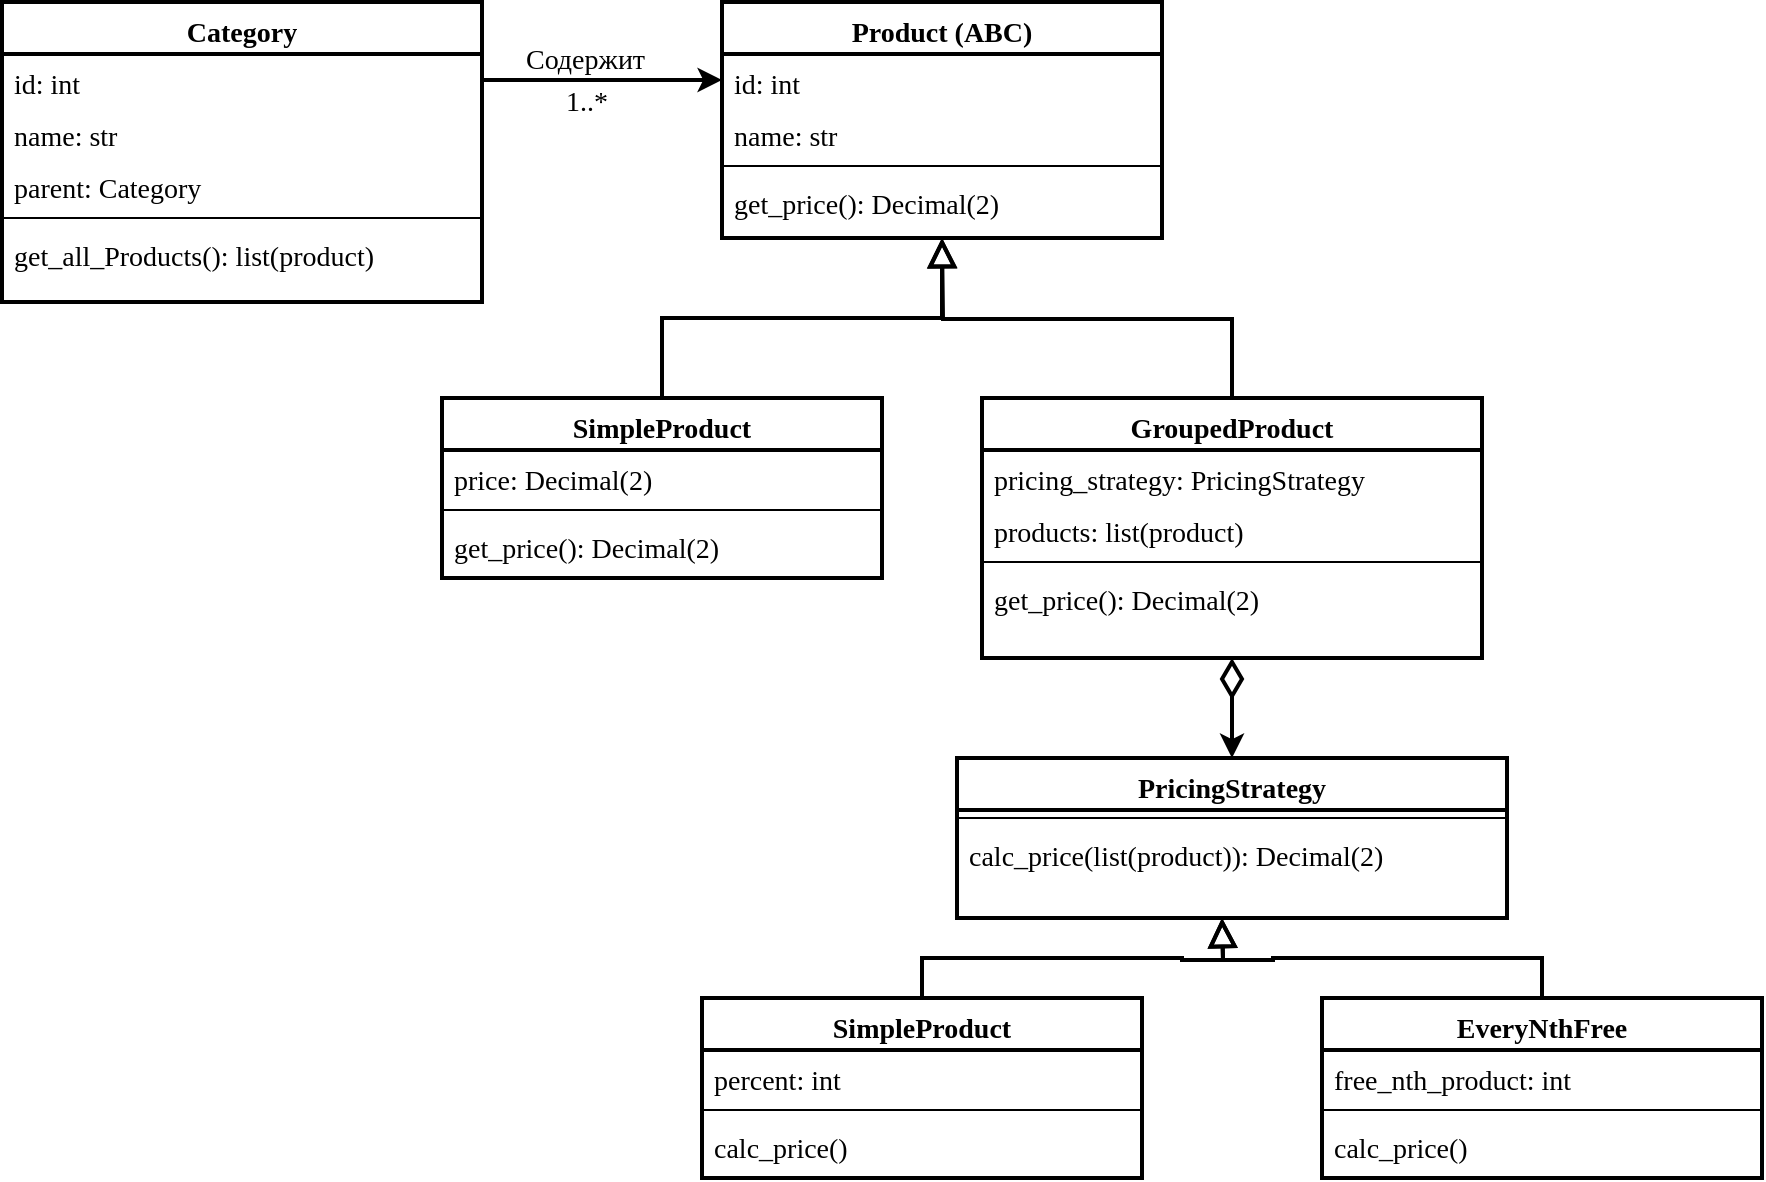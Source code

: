 <mxfile version="13.9.9" type="device" pages="2"><diagram id="C5RBs43oDa-KdzZeNtuy" name="Light"><mxGraphModel dx="2048" dy="1883" grid="1" gridSize="10" guides="1" tooltips="1" connect="1" arrows="1" fold="1" page="1" pageScale="1" pageWidth="827" pageHeight="1169" math="0" shadow="0"><root><mxCell id="WIyWlLk6GJQsqaUBKTNV-0"/><mxCell id="WIyWlLk6GJQsqaUBKTNV-1" parent="WIyWlLk6GJQsqaUBKTNV-0"/><mxCell id="da2zNlEu2mMU9lR0DcJQ-0" value="Product (ABC)" style="swimlane;fontStyle=1;align=center;verticalAlign=top;childLayout=stackLayout;horizontal=1;startSize=26;horizontalStack=0;resizeParent=1;resizeLast=0;collapsible=1;marginBottom=0;rounded=0;shadow=0;strokeWidth=2;fontFamily=Verdana;fontSize=14;" vertex="1" parent="WIyWlLk6GJQsqaUBKTNV-1"><mxGeometry x="-180" y="-298" width="220" height="118" as="geometry"><mxRectangle x="220" y="120" width="160" height="26" as="alternateBounds"/></mxGeometry></mxCell><mxCell id="da2zNlEu2mMU9lR0DcJQ-1" value="id: int" style="text;align=left;verticalAlign=top;spacingLeft=4;spacingRight=4;overflow=hidden;rotatable=0;points=[[0,0.5],[1,0.5]];portConstraint=eastwest;fontFamily=Verdana;fontSize=14;" vertex="1" parent="da2zNlEu2mMU9lR0DcJQ-0"><mxGeometry y="26" width="220" height="26" as="geometry"/></mxCell><mxCell id="da2zNlEu2mMU9lR0DcJQ-2" value="name: str" style="text;align=left;verticalAlign=top;spacingLeft=4;spacingRight=4;overflow=hidden;rotatable=0;points=[[0,0.5],[1,0.5]];portConstraint=eastwest;rounded=0;shadow=0;html=0;fontFamily=Verdana;fontSize=14;" vertex="1" parent="da2zNlEu2mMU9lR0DcJQ-0"><mxGeometry y="52" width="220" height="26" as="geometry"/></mxCell><mxCell id="da2zNlEu2mMU9lR0DcJQ-4" value="" style="line;html=1;strokeWidth=1;align=left;verticalAlign=middle;spacingTop=-1;spacingLeft=3;spacingRight=3;rotatable=0;labelPosition=right;points=[];portConstraint=eastwest;fontFamily=Verdana;fontSize=14;" vertex="1" parent="da2zNlEu2mMU9lR0DcJQ-0"><mxGeometry y="78" width="220" height="8" as="geometry"/></mxCell><mxCell id="da2zNlEu2mMU9lR0DcJQ-5" value="get_price(): Decimal(2)" style="text;align=left;verticalAlign=top;spacingLeft=4;spacingRight=4;overflow=hidden;rotatable=0;points=[[0,0.5],[1,0.5]];portConstraint=eastwest;fontFamily=Verdana;fontSize=14;" vertex="1" parent="da2zNlEu2mMU9lR0DcJQ-0"><mxGeometry y="86" width="220" height="26" as="geometry"/></mxCell><mxCell id="da2zNlEu2mMU9lR0DcJQ-6" value="1..*" style="resizable=0;align=left;verticalAlign=bottom;labelBackgroundColor=none;fontSize=14;fontFamily=Verdana;" connectable="0" vertex="1" parent="WIyWlLk6GJQsqaUBKTNV-1"><mxGeometry x="-260" y="-239" as="geometry"/></mxCell><mxCell id="da2zNlEu2mMU9lR0DcJQ-53" style="edgeStyle=orthogonalEdgeStyle;rounded=0;orthogonalLoop=1;jettySize=auto;html=1;exitX=1;exitY=0.5;exitDx=0;exitDy=0;entryX=0;entryY=0.5;entryDx=0;entryDy=0;endArrow=classic;endFill=1;endSize=6;strokeWidth=2;" edge="1" parent="WIyWlLk6GJQsqaUBKTNV-1" source="da2zNlEu2mMU9lR0DcJQ-8" target="da2zNlEu2mMU9lR0DcJQ-1"><mxGeometry relative="1" as="geometry"/></mxCell><mxCell id="da2zNlEu2mMU9lR0DcJQ-7" value="Category" style="swimlane;fontStyle=1;align=center;verticalAlign=top;childLayout=stackLayout;horizontal=1;startSize=26;horizontalStack=0;resizeParent=1;resizeLast=0;collapsible=1;marginBottom=0;rounded=0;shadow=0;strokeWidth=2;fontFamily=Verdana;fontSize=14;" vertex="1" parent="WIyWlLk6GJQsqaUBKTNV-1"><mxGeometry x="-540" y="-298" width="240" height="150" as="geometry"><mxRectangle x="220" y="120" width="160" height="26" as="alternateBounds"/></mxGeometry></mxCell><mxCell id="da2zNlEu2mMU9lR0DcJQ-8" value="id: int" style="text;align=left;verticalAlign=top;spacingLeft=4;spacingRight=4;overflow=hidden;rotatable=0;points=[[0,0.5],[1,0.5]];portConstraint=eastwest;fontFamily=Verdana;fontSize=14;" vertex="1" parent="da2zNlEu2mMU9lR0DcJQ-7"><mxGeometry y="26" width="240" height="26" as="geometry"/></mxCell><mxCell id="da2zNlEu2mMU9lR0DcJQ-9" value="name: str" style="text;align=left;verticalAlign=top;spacingLeft=4;spacingRight=4;overflow=hidden;rotatable=0;points=[[0,0.5],[1,0.5]];portConstraint=eastwest;rounded=0;shadow=0;html=0;fontFamily=Verdana;fontSize=14;" vertex="1" parent="da2zNlEu2mMU9lR0DcJQ-7"><mxGeometry y="52" width="240" height="26" as="geometry"/></mxCell><mxCell id="da2zNlEu2mMU9lR0DcJQ-10" value="parent: Category" style="text;align=left;verticalAlign=top;spacingLeft=4;spacingRight=4;overflow=hidden;rotatable=0;points=[[0,0.5],[1,0.5]];portConstraint=eastwest;rounded=0;shadow=0;html=0;fontFamily=Verdana;fontSize=14;" vertex="1" parent="da2zNlEu2mMU9lR0DcJQ-7"><mxGeometry y="78" width="240" height="26" as="geometry"/></mxCell><mxCell id="da2zNlEu2mMU9lR0DcJQ-11" value="" style="line;html=1;strokeWidth=1;align=left;verticalAlign=middle;spacingTop=-1;spacingLeft=3;spacingRight=3;rotatable=0;labelPosition=right;points=[];portConstraint=eastwest;fontFamily=Verdana;fontSize=14;" vertex="1" parent="da2zNlEu2mMU9lR0DcJQ-7"><mxGeometry y="104" width="240" height="8" as="geometry"/></mxCell><mxCell id="da2zNlEu2mMU9lR0DcJQ-12" value="get_all_Products(): list(product)" style="text;align=left;verticalAlign=top;spacingLeft=4;spacingRight=4;overflow=hidden;rotatable=0;points=[[0,0.5],[1,0.5]];portConstraint=eastwest;fontFamily=Verdana;fontSize=14;" vertex="1" parent="da2zNlEu2mMU9lR0DcJQ-7"><mxGeometry y="112" width="240" height="28" as="geometry"/></mxCell><mxCell id="da2zNlEu2mMU9lR0DcJQ-18" style="edgeStyle=orthogonalEdgeStyle;rounded=0;orthogonalLoop=1;jettySize=auto;html=1;exitX=0.5;exitY=0;exitDx=0;exitDy=0;entryX=0.5;entryY=1;entryDx=0;entryDy=0;endArrow=block;endFill=0;strokeWidth=2;endSize=10;" edge="1" parent="WIyWlLk6GJQsqaUBKTNV-1" source="da2zNlEu2mMU9lR0DcJQ-13" target="da2zNlEu2mMU9lR0DcJQ-0"><mxGeometry relative="1" as="geometry"/></mxCell><mxCell id="da2zNlEu2mMU9lR0DcJQ-13" value="SimpleProduct" style="swimlane;fontStyle=1;align=center;verticalAlign=top;childLayout=stackLayout;horizontal=1;startSize=26;horizontalStack=0;resizeParent=1;resizeLast=0;collapsible=1;marginBottom=0;rounded=0;shadow=0;strokeWidth=2;fontFamily=Verdana;fontSize=14;" vertex="1" parent="WIyWlLk6GJQsqaUBKTNV-1"><mxGeometry x="-320" y="-100" width="220" height="90" as="geometry"><mxRectangle x="220" y="120" width="160" height="26" as="alternateBounds"/></mxGeometry></mxCell><mxCell id="da2zNlEu2mMU9lR0DcJQ-14" value="price: Decimal(2)" style="text;align=left;verticalAlign=top;spacingLeft=4;spacingRight=4;overflow=hidden;rotatable=0;points=[[0,0.5],[1,0.5]];portConstraint=eastwest;fontFamily=Verdana;fontSize=14;" vertex="1" parent="da2zNlEu2mMU9lR0DcJQ-13"><mxGeometry y="26" width="220" height="26" as="geometry"/></mxCell><mxCell id="da2zNlEu2mMU9lR0DcJQ-16" value="" style="line;html=1;strokeWidth=1;align=left;verticalAlign=middle;spacingTop=-1;spacingLeft=3;spacingRight=3;rotatable=0;labelPosition=right;points=[];portConstraint=eastwest;fontFamily=Verdana;fontSize=14;" vertex="1" parent="da2zNlEu2mMU9lR0DcJQ-13"><mxGeometry y="52" width="220" height="8" as="geometry"/></mxCell><mxCell id="da2zNlEu2mMU9lR0DcJQ-17" value="get_price(): Decimal(2)" style="text;align=left;verticalAlign=top;spacingLeft=4;spacingRight=4;overflow=hidden;rotatable=0;points=[[0,0.5],[1,0.5]];portConstraint=eastwest;fontFamily=Verdana;fontSize=14;" vertex="1" parent="da2zNlEu2mMU9lR0DcJQ-13"><mxGeometry y="60" width="220" height="26" as="geometry"/></mxCell><mxCell id="da2zNlEu2mMU9lR0DcJQ-24" style="edgeStyle=orthogonalEdgeStyle;rounded=0;orthogonalLoop=1;jettySize=auto;html=1;exitX=0.5;exitY=0;exitDx=0;exitDy=0;endArrow=block;endFill=0;endSize=10;strokeWidth=2;" edge="1" parent="WIyWlLk6GJQsqaUBKTNV-1" source="da2zNlEu2mMU9lR0DcJQ-19"><mxGeometry relative="1" as="geometry"><mxPoint x="-70" y="-180" as="targetPoint"/></mxGeometry></mxCell><mxCell id="da2zNlEu2mMU9lR0DcJQ-49" style="edgeStyle=orthogonalEdgeStyle;rounded=0;orthogonalLoop=1;jettySize=auto;html=1;entryX=0.5;entryY=0;entryDx=0;entryDy=0;endArrow=classic;endFill=1;endSize=6;strokeWidth=2;startArrow=diamondThin;startFill=0;startSize=15;exitX=0.5;exitY=1;exitDx=0;exitDy=0;" edge="1" parent="WIyWlLk6GJQsqaUBKTNV-1" source="da2zNlEu2mMU9lR0DcJQ-19" target="da2zNlEu2mMU9lR0DcJQ-25"><mxGeometry relative="1" as="geometry"><mxPoint x="60" y="30" as="sourcePoint"/></mxGeometry></mxCell><mxCell id="da2zNlEu2mMU9lR0DcJQ-19" value="GroupedProduct" style="swimlane;fontStyle=1;align=center;verticalAlign=top;childLayout=stackLayout;horizontal=1;startSize=26;horizontalStack=0;resizeParent=1;resizeLast=0;collapsible=1;marginBottom=0;rounded=0;shadow=0;strokeWidth=2;fontFamily=Verdana;fontSize=14;" vertex="1" parent="WIyWlLk6GJQsqaUBKTNV-1"><mxGeometry x="-50" y="-100" width="250" height="130" as="geometry"><mxRectangle x="220" y="120" width="160" height="26" as="alternateBounds"/></mxGeometry></mxCell><mxCell id="da2zNlEu2mMU9lR0DcJQ-20" value="pricing_strategy: PricingStrategy" style="text;align=left;verticalAlign=top;spacingLeft=4;spacingRight=4;overflow=hidden;rotatable=0;points=[[0,0.5],[1,0.5]];portConstraint=eastwest;fontFamily=Verdana;fontSize=14;" vertex="1" parent="da2zNlEu2mMU9lR0DcJQ-19"><mxGeometry y="26" width="250" height="26" as="geometry"/></mxCell><mxCell id="da2zNlEu2mMU9lR0DcJQ-23" value="products: list(product)" style="text;align=left;verticalAlign=top;spacingLeft=4;spacingRight=4;overflow=hidden;rotatable=0;points=[[0,0.5],[1,0.5]];portConstraint=eastwest;fontFamily=Verdana;fontSize=14;" vertex="1" parent="da2zNlEu2mMU9lR0DcJQ-19"><mxGeometry y="52" width="250" height="26" as="geometry"/></mxCell><mxCell id="da2zNlEu2mMU9lR0DcJQ-21" value="" style="line;html=1;strokeWidth=1;align=left;verticalAlign=middle;spacingTop=-1;spacingLeft=3;spacingRight=3;rotatable=0;labelPosition=right;points=[];portConstraint=eastwest;fontFamily=Verdana;fontSize=14;" vertex="1" parent="da2zNlEu2mMU9lR0DcJQ-19"><mxGeometry y="78" width="250" height="8" as="geometry"/></mxCell><mxCell id="da2zNlEu2mMU9lR0DcJQ-22" value="get_price(): Decimal(2)" style="text;align=left;verticalAlign=top;spacingLeft=4;spacingRight=4;overflow=hidden;rotatable=0;points=[[0,0.5],[1,0.5]];portConstraint=eastwest;fontFamily=Verdana;fontSize=14;" vertex="1" parent="da2zNlEu2mMU9lR0DcJQ-19"><mxGeometry y="86" width="250" height="34" as="geometry"/></mxCell><mxCell id="da2zNlEu2mMU9lR0DcJQ-25" value="PricingStrategy" style="swimlane;fontStyle=1;align=center;verticalAlign=top;childLayout=stackLayout;horizontal=1;startSize=26;horizontalStack=0;resizeParent=1;resizeLast=0;collapsible=1;marginBottom=0;rounded=0;shadow=0;strokeWidth=2;fontFamily=Verdana;fontSize=14;" vertex="1" parent="WIyWlLk6GJQsqaUBKTNV-1"><mxGeometry x="-62.5" y="80" width="275" height="80" as="geometry"><mxRectangle x="220" y="120" width="160" height="26" as="alternateBounds"/></mxGeometry></mxCell><mxCell id="da2zNlEu2mMU9lR0DcJQ-28" value="" style="line;html=1;strokeWidth=1;align=left;verticalAlign=middle;spacingTop=-1;spacingLeft=3;spacingRight=3;rotatable=0;labelPosition=right;points=[];portConstraint=eastwest;fontFamily=Verdana;fontSize=14;" vertex="1" parent="da2zNlEu2mMU9lR0DcJQ-25"><mxGeometry y="26" width="275" height="8" as="geometry"/></mxCell><mxCell id="da2zNlEu2mMU9lR0DcJQ-29" value="calc_price(list(product)): Decimal(2)" style="text;align=left;verticalAlign=top;spacingLeft=4;spacingRight=4;overflow=hidden;rotatable=0;points=[[0,0.5],[1,0.5]];portConstraint=eastwest;fontFamily=Verdana;fontSize=14;" vertex="1" parent="da2zNlEu2mMU9lR0DcJQ-25"><mxGeometry y="34" width="275" height="34" as="geometry"/></mxCell><mxCell id="da2zNlEu2mMU9lR0DcJQ-57" style="edgeStyle=orthogonalEdgeStyle;rounded=0;orthogonalLoop=1;jettySize=auto;html=1;exitX=0.5;exitY=0;exitDx=0;exitDy=0;startArrow=none;startFill=0;startSize=6;endArrow=block;endFill=0;endSize=10;strokeWidth=2;" edge="1" parent="WIyWlLk6GJQsqaUBKTNV-1" source="da2zNlEu2mMU9lR0DcJQ-34"><mxGeometry relative="1" as="geometry"><mxPoint x="70" y="160" as="targetPoint"/></mxGeometry></mxCell><mxCell id="da2zNlEu2mMU9lR0DcJQ-34" value="SimpleProduct" style="swimlane;fontStyle=1;align=center;verticalAlign=top;childLayout=stackLayout;horizontal=1;startSize=26;horizontalStack=0;resizeParent=1;resizeLast=0;collapsible=1;marginBottom=0;rounded=0;shadow=0;strokeWidth=2;fontFamily=Verdana;fontSize=14;" vertex="1" parent="WIyWlLk6GJQsqaUBKTNV-1"><mxGeometry x="-190" y="200" width="220" height="90" as="geometry"><mxRectangle x="220" y="120" width="160" height="26" as="alternateBounds"/></mxGeometry></mxCell><mxCell id="da2zNlEu2mMU9lR0DcJQ-35" value="percent: int" style="text;align=left;verticalAlign=top;spacingLeft=4;spacingRight=4;overflow=hidden;rotatable=0;points=[[0,0.5],[1,0.5]];portConstraint=eastwest;fontFamily=Verdana;fontSize=14;" vertex="1" parent="da2zNlEu2mMU9lR0DcJQ-34"><mxGeometry y="26" width="220" height="26" as="geometry"/></mxCell><mxCell id="da2zNlEu2mMU9lR0DcJQ-36" value="" style="line;html=1;strokeWidth=1;align=left;verticalAlign=middle;spacingTop=-1;spacingLeft=3;spacingRight=3;rotatable=0;labelPosition=right;points=[];portConstraint=eastwest;fontFamily=Verdana;fontSize=14;" vertex="1" parent="da2zNlEu2mMU9lR0DcJQ-34"><mxGeometry y="52" width="220" height="8" as="geometry"/></mxCell><mxCell id="da2zNlEu2mMU9lR0DcJQ-37" value="calc_price()" style="text;align=left;verticalAlign=top;spacingLeft=4;spacingRight=4;overflow=hidden;rotatable=0;points=[[0,0.5],[1,0.5]];portConstraint=eastwest;fontFamily=Verdana;fontSize=14;" vertex="1" parent="da2zNlEu2mMU9lR0DcJQ-34"><mxGeometry y="60" width="220" height="26" as="geometry"/></mxCell><mxCell id="da2zNlEu2mMU9lR0DcJQ-56" style="edgeStyle=orthogonalEdgeStyle;rounded=0;orthogonalLoop=1;jettySize=auto;html=1;exitX=0.5;exitY=0;exitDx=0;exitDy=0;startArrow=none;startFill=0;startSize=6;endArrow=block;endFill=0;endSize=10;strokeWidth=2;" edge="1" parent="WIyWlLk6GJQsqaUBKTNV-1" source="da2zNlEu2mMU9lR0DcJQ-38"><mxGeometry relative="1" as="geometry"><mxPoint x="70" y="160" as="targetPoint"/></mxGeometry></mxCell><mxCell id="da2zNlEu2mMU9lR0DcJQ-38" value="EveryNthFree" style="swimlane;fontStyle=1;align=center;verticalAlign=top;childLayout=stackLayout;horizontal=1;startSize=26;horizontalStack=0;resizeParent=1;resizeLast=0;collapsible=1;marginBottom=0;rounded=0;shadow=0;strokeWidth=2;fontFamily=Verdana;fontSize=14;" vertex="1" parent="WIyWlLk6GJQsqaUBKTNV-1"><mxGeometry x="120" y="200" width="220" height="90" as="geometry"><mxRectangle x="220" y="120" width="160" height="26" as="alternateBounds"/></mxGeometry></mxCell><mxCell id="da2zNlEu2mMU9lR0DcJQ-39" value="free_nth_product: int" style="text;align=left;verticalAlign=top;spacingLeft=4;spacingRight=4;overflow=hidden;rotatable=0;points=[[0,0.5],[1,0.5]];portConstraint=eastwest;fontFamily=Verdana;fontSize=14;" vertex="1" parent="da2zNlEu2mMU9lR0DcJQ-38"><mxGeometry y="26" width="220" height="26" as="geometry"/></mxCell><mxCell id="da2zNlEu2mMU9lR0DcJQ-40" value="" style="line;html=1;strokeWidth=1;align=left;verticalAlign=middle;spacingTop=-1;spacingLeft=3;spacingRight=3;rotatable=0;labelPosition=right;points=[];portConstraint=eastwest;fontFamily=Verdana;fontSize=14;" vertex="1" parent="da2zNlEu2mMU9lR0DcJQ-38"><mxGeometry y="52" width="220" height="8" as="geometry"/></mxCell><mxCell id="da2zNlEu2mMU9lR0DcJQ-41" value="calc_price()" style="text;align=left;verticalAlign=top;spacingLeft=4;spacingRight=4;overflow=hidden;rotatable=0;points=[[0,0.5],[1,0.5]];portConstraint=eastwest;fontFamily=Verdana;fontSize=14;" vertex="1" parent="da2zNlEu2mMU9lR0DcJQ-38"><mxGeometry y="60" width="220" height="26" as="geometry"/></mxCell><mxCell id="da2zNlEu2mMU9lR0DcJQ-54" value="Содержит" style="resizable=0;align=left;verticalAlign=bottom;labelBackgroundColor=none;fontSize=14;fontFamily=Verdana;" connectable="0" vertex="1" parent="WIyWlLk6GJQsqaUBKTNV-1"><mxGeometry x="-280" y="-260" as="geometry"/></mxCell></root></mxGraphModel></diagram><diagram id="CN68bFakWkgEI1OmyVY4" name="Dark"><mxGraphModel dx="2310" dy="2036" grid="1" gridSize="10" guides="1" tooltips="1" connect="1" arrows="1" fold="1" page="1" pageScale="1" pageWidth="827" pageHeight="1169" math="0" shadow="0"><root><mxCell id="PP5FS4Ml8mINpIkvJ47D-0"/><mxCell id="PP5FS4Ml8mINpIkvJ47D-1" parent="PP5FS4Ml8mINpIkvJ47D-0"/><mxCell id="2VlHG6BJj4nLY_0VQ395-0" value="Product (ABC)" style="swimlane;fontStyle=1;align=center;verticalAlign=top;childLayout=stackLayout;horizontal=1;startSize=26;horizontalStack=0;resizeParent=1;resizeLast=0;collapsible=1;marginBottom=0;rounded=0;shadow=0;strokeWidth=2;fontFamily=Verdana;fontSize=14;fontColor=#FFFFFF;strokeColor=#FFFFFF;" vertex="1" parent="PP5FS4Ml8mINpIkvJ47D-1"><mxGeometry x="-180" y="-298" width="220" height="118" as="geometry"><mxRectangle x="220" y="120" width="160" height="26" as="alternateBounds"/></mxGeometry></mxCell><mxCell id="2VlHG6BJj4nLY_0VQ395-1" value="id: int" style="text;align=left;verticalAlign=top;spacingLeft=4;spacingRight=4;overflow=hidden;rotatable=0;points=[[0,0.5],[1,0.5]];portConstraint=eastwest;fontFamily=Verdana;fontSize=14;fontColor=#FFFFFF;" vertex="1" parent="2VlHG6BJj4nLY_0VQ395-0"><mxGeometry y="26" width="220" height="26" as="geometry"/></mxCell><mxCell id="2VlHG6BJj4nLY_0VQ395-2" value="name: str" style="text;align=left;verticalAlign=top;spacingLeft=4;spacingRight=4;overflow=hidden;rotatable=0;points=[[0,0.5],[1,0.5]];portConstraint=eastwest;rounded=0;shadow=0;html=0;fontFamily=Verdana;fontSize=14;fontColor=#FFFFFF;" vertex="1" parent="2VlHG6BJj4nLY_0VQ395-0"><mxGeometry y="52" width="220" height="26" as="geometry"/></mxCell><mxCell id="2VlHG6BJj4nLY_0VQ395-3" value="" style="line;html=1;strokeWidth=1;align=left;verticalAlign=middle;spacingTop=-1;spacingLeft=3;spacingRight=3;rotatable=0;labelPosition=right;points=[];portConstraint=eastwest;fontFamily=Verdana;fontSize=14;fontColor=#FFFFFF;" vertex="1" parent="2VlHG6BJj4nLY_0VQ395-0"><mxGeometry y="78" width="220" height="8" as="geometry"/></mxCell><mxCell id="2VlHG6BJj4nLY_0VQ395-4" value="get_price(): Decimal(2)" style="text;align=left;verticalAlign=top;spacingLeft=4;spacingRight=4;overflow=hidden;rotatable=0;points=[[0,0.5],[1,0.5]];portConstraint=eastwest;fontFamily=Verdana;fontSize=14;fontColor=#FFFFFF;" vertex="1" parent="2VlHG6BJj4nLY_0VQ395-0"><mxGeometry y="86" width="220" height="26" as="geometry"/></mxCell><mxCell id="2VlHG6BJj4nLY_0VQ395-5" value="1..*" style="resizable=0;align=left;verticalAlign=bottom;labelBackgroundColor=none;fontSize=14;fontFamily=Verdana;fontColor=#FFFFFF;" connectable="0" vertex="1" parent="PP5FS4Ml8mINpIkvJ47D-1"><mxGeometry x="-260" y="-239" as="geometry"/></mxCell><mxCell id="2VlHG6BJj4nLY_0VQ395-6" style="edgeStyle=orthogonalEdgeStyle;rounded=0;orthogonalLoop=1;jettySize=auto;html=1;exitX=1;exitY=0.5;exitDx=0;exitDy=0;entryX=0;entryY=0.5;entryDx=0;entryDy=0;endArrow=classic;endFill=1;endSize=6;strokeWidth=2;fontColor=#FFFFFF;strokeColor=#FFFFFF;" edge="1" parent="PP5FS4Ml8mINpIkvJ47D-1" source="2VlHG6BJj4nLY_0VQ395-8" target="2VlHG6BJj4nLY_0VQ395-1"><mxGeometry relative="1" as="geometry"/></mxCell><mxCell id="2VlHG6BJj4nLY_0VQ395-7" value="Category" style="swimlane;fontStyle=1;align=center;verticalAlign=top;childLayout=stackLayout;horizontal=1;startSize=26;horizontalStack=0;resizeParent=1;resizeLast=0;collapsible=1;marginBottom=0;rounded=0;shadow=0;strokeWidth=2;fontFamily=Verdana;fontSize=14;fontColor=#FFFFFF;strokeColor=#FFFFFF;" vertex="1" parent="PP5FS4Ml8mINpIkvJ47D-1"><mxGeometry x="-540" y="-298" width="240" height="150" as="geometry"><mxRectangle x="220" y="120" width="160" height="26" as="alternateBounds"/></mxGeometry></mxCell><mxCell id="2VlHG6BJj4nLY_0VQ395-8" value="id: int" style="text;align=left;verticalAlign=top;spacingLeft=4;spacingRight=4;overflow=hidden;rotatable=0;points=[[0,0.5],[1,0.5]];portConstraint=eastwest;fontFamily=Verdana;fontSize=14;fontColor=#FFFFFF;" vertex="1" parent="2VlHG6BJj4nLY_0VQ395-7"><mxGeometry y="26" width="240" height="26" as="geometry"/></mxCell><mxCell id="2VlHG6BJj4nLY_0VQ395-9" value="name: str" style="text;align=left;verticalAlign=top;spacingLeft=4;spacingRight=4;overflow=hidden;rotatable=0;points=[[0,0.5],[1,0.5]];portConstraint=eastwest;rounded=0;shadow=0;html=0;fontFamily=Verdana;fontSize=14;fontColor=#FFFFFF;" vertex="1" parent="2VlHG6BJj4nLY_0VQ395-7"><mxGeometry y="52" width="240" height="26" as="geometry"/></mxCell><mxCell id="2VlHG6BJj4nLY_0VQ395-10" value="parent: Category" style="text;align=left;verticalAlign=top;spacingLeft=4;spacingRight=4;overflow=hidden;rotatable=0;points=[[0,0.5],[1,0.5]];portConstraint=eastwest;rounded=0;shadow=0;html=0;fontFamily=Verdana;fontSize=14;fontColor=#FFFFFF;" vertex="1" parent="2VlHG6BJj4nLY_0VQ395-7"><mxGeometry y="78" width="240" height="26" as="geometry"/></mxCell><mxCell id="2VlHG6BJj4nLY_0VQ395-11" value="" style="line;html=1;strokeWidth=1;align=left;verticalAlign=middle;spacingTop=-1;spacingLeft=3;spacingRight=3;rotatable=0;labelPosition=right;points=[];portConstraint=eastwest;fontFamily=Verdana;fontSize=14;fontColor=#FFFFFF;" vertex="1" parent="2VlHG6BJj4nLY_0VQ395-7"><mxGeometry y="104" width="240" height="8" as="geometry"/></mxCell><mxCell id="2VlHG6BJj4nLY_0VQ395-12" value="get_all_Products(): list(product)" style="text;align=left;verticalAlign=top;spacingLeft=4;spacingRight=4;overflow=hidden;rotatable=0;points=[[0,0.5],[1,0.5]];portConstraint=eastwest;fontFamily=Verdana;fontSize=14;fontColor=#FFFFFF;" vertex="1" parent="2VlHG6BJj4nLY_0VQ395-7"><mxGeometry y="112" width="240" height="28" as="geometry"/></mxCell><mxCell id="2VlHG6BJj4nLY_0VQ395-13" style="edgeStyle=orthogonalEdgeStyle;rounded=0;orthogonalLoop=1;jettySize=auto;html=1;exitX=0.5;exitY=0;exitDx=0;exitDy=0;entryX=0.5;entryY=1;entryDx=0;entryDy=0;endArrow=block;endFill=0;strokeWidth=2;endSize=10;fontColor=#FFFFFF;strokeColor=#FFFFFF;" edge="1" parent="PP5FS4Ml8mINpIkvJ47D-1" source="2VlHG6BJj4nLY_0VQ395-14" target="2VlHG6BJj4nLY_0VQ395-0"><mxGeometry relative="1" as="geometry"/></mxCell><mxCell id="2VlHG6BJj4nLY_0VQ395-14" value="SimpleProduct" style="swimlane;fontStyle=1;align=center;verticalAlign=top;childLayout=stackLayout;horizontal=1;startSize=26;horizontalStack=0;resizeParent=1;resizeLast=0;collapsible=1;marginBottom=0;rounded=0;shadow=0;strokeWidth=2;fontFamily=Verdana;fontSize=14;fontColor=#FFFFFF;strokeColor=#FFFFFF;" vertex="1" parent="PP5FS4Ml8mINpIkvJ47D-1"><mxGeometry x="-320" y="-100" width="220" height="90" as="geometry"><mxRectangle x="220" y="120" width="160" height="26" as="alternateBounds"/></mxGeometry></mxCell><mxCell id="2VlHG6BJj4nLY_0VQ395-15" value="price: Decimal(2)" style="text;align=left;verticalAlign=top;spacingLeft=4;spacingRight=4;overflow=hidden;rotatable=0;points=[[0,0.5],[1,0.5]];portConstraint=eastwest;fontFamily=Verdana;fontSize=14;fontColor=#FFFFFF;" vertex="1" parent="2VlHG6BJj4nLY_0VQ395-14"><mxGeometry y="26" width="220" height="26" as="geometry"/></mxCell><mxCell id="2VlHG6BJj4nLY_0VQ395-16" value="" style="line;html=1;strokeWidth=1;align=left;verticalAlign=middle;spacingTop=-1;spacingLeft=3;spacingRight=3;rotatable=0;labelPosition=right;points=[];portConstraint=eastwest;fontFamily=Verdana;fontSize=14;fontColor=#FFFFFF;" vertex="1" parent="2VlHG6BJj4nLY_0VQ395-14"><mxGeometry y="52" width="220" height="8" as="geometry"/></mxCell><mxCell id="2VlHG6BJj4nLY_0VQ395-17" value="get_price(): Decimal(2)" style="text;align=left;verticalAlign=top;spacingLeft=4;spacingRight=4;overflow=hidden;rotatable=0;points=[[0,0.5],[1,0.5]];portConstraint=eastwest;fontFamily=Verdana;fontSize=14;fontColor=#FFFFFF;" vertex="1" parent="2VlHG6BJj4nLY_0VQ395-14"><mxGeometry y="60" width="220" height="26" as="geometry"/></mxCell><mxCell id="2VlHG6BJj4nLY_0VQ395-18" style="edgeStyle=orthogonalEdgeStyle;rounded=0;orthogonalLoop=1;jettySize=auto;html=1;exitX=0.5;exitY=0;exitDx=0;exitDy=0;endArrow=block;endFill=0;endSize=10;strokeWidth=2;fontColor=#FFFFFF;strokeColor=#FFFFFF;" edge="1" parent="PP5FS4Ml8mINpIkvJ47D-1" source="2VlHG6BJj4nLY_0VQ395-20"><mxGeometry relative="1" as="geometry"><mxPoint x="-70" y="-180" as="targetPoint"/></mxGeometry></mxCell><mxCell id="2VlHG6BJj4nLY_0VQ395-19" style="edgeStyle=orthogonalEdgeStyle;rounded=0;orthogonalLoop=1;jettySize=auto;html=1;entryX=0.5;entryY=0;entryDx=0;entryDy=0;endArrow=classic;endFill=1;endSize=6;strokeWidth=2;startArrow=diamondThin;startFill=0;startSize=15;exitX=0.5;exitY=1;exitDx=0;exitDy=0;fontColor=#FFFFFF;strokeColor=#FFFFFF;" edge="1" parent="PP5FS4Ml8mINpIkvJ47D-1" source="2VlHG6BJj4nLY_0VQ395-20" target="2VlHG6BJj4nLY_0VQ395-25"><mxGeometry relative="1" as="geometry"><mxPoint x="60" y="30" as="sourcePoint"/></mxGeometry></mxCell><mxCell id="2VlHG6BJj4nLY_0VQ395-20" value="GroupedProduct" style="swimlane;fontStyle=1;align=center;verticalAlign=top;childLayout=stackLayout;horizontal=1;startSize=26;horizontalStack=0;resizeParent=1;resizeLast=0;collapsible=1;marginBottom=0;rounded=0;shadow=0;strokeWidth=2;fontFamily=Verdana;fontSize=14;fontColor=#FFFFFF;strokeColor=#FFFFFF;" vertex="1" parent="PP5FS4Ml8mINpIkvJ47D-1"><mxGeometry x="-50" y="-100" width="250" height="130" as="geometry"><mxRectangle x="220" y="120" width="160" height="26" as="alternateBounds"/></mxGeometry></mxCell><mxCell id="2VlHG6BJj4nLY_0VQ395-21" value="pricing_strategy: PricingStrategy" style="text;align=left;verticalAlign=top;spacingLeft=4;spacingRight=4;overflow=hidden;rotatable=0;points=[[0,0.5],[1,0.5]];portConstraint=eastwest;fontFamily=Verdana;fontSize=14;fontColor=#FFFFFF;" vertex="1" parent="2VlHG6BJj4nLY_0VQ395-20"><mxGeometry y="26" width="250" height="26" as="geometry"/></mxCell><mxCell id="2VlHG6BJj4nLY_0VQ395-22" value="products: list(product)" style="text;align=left;verticalAlign=top;spacingLeft=4;spacingRight=4;overflow=hidden;rotatable=0;points=[[0,0.5],[1,0.5]];portConstraint=eastwest;fontFamily=Verdana;fontSize=14;fontColor=#FFFFFF;" vertex="1" parent="2VlHG6BJj4nLY_0VQ395-20"><mxGeometry y="52" width="250" height="26" as="geometry"/></mxCell><mxCell id="2VlHG6BJj4nLY_0VQ395-23" value="" style="line;html=1;strokeWidth=1;align=left;verticalAlign=middle;spacingTop=-1;spacingLeft=3;spacingRight=3;rotatable=0;labelPosition=right;points=[];portConstraint=eastwest;fontFamily=Verdana;fontSize=14;fontColor=#FFFFFF;" vertex="1" parent="2VlHG6BJj4nLY_0VQ395-20"><mxGeometry y="78" width="250" height="8" as="geometry"/></mxCell><mxCell id="2VlHG6BJj4nLY_0VQ395-24" value="get_price(): Decimal(2)" style="text;align=left;verticalAlign=top;spacingLeft=4;spacingRight=4;overflow=hidden;rotatable=0;points=[[0,0.5],[1,0.5]];portConstraint=eastwest;fontFamily=Verdana;fontSize=14;fontColor=#FFFFFF;" vertex="1" parent="2VlHG6BJj4nLY_0VQ395-20"><mxGeometry y="86" width="250" height="34" as="geometry"/></mxCell><mxCell id="2VlHG6BJj4nLY_0VQ395-25" value="PricingStrategy" style="swimlane;fontStyle=1;align=center;verticalAlign=top;childLayout=stackLayout;horizontal=1;startSize=26;horizontalStack=0;resizeParent=1;resizeLast=0;collapsible=1;marginBottom=0;rounded=0;shadow=0;strokeWidth=2;fontFamily=Verdana;fontSize=14;fontColor=#FFFFFF;strokeColor=#FFFFFF;" vertex="1" parent="PP5FS4Ml8mINpIkvJ47D-1"><mxGeometry x="-62.5" y="80" width="275" height="80" as="geometry"><mxRectangle x="220" y="120" width="160" height="26" as="alternateBounds"/></mxGeometry></mxCell><mxCell id="2VlHG6BJj4nLY_0VQ395-26" value="" style="line;html=1;strokeWidth=1;align=left;verticalAlign=middle;spacingTop=-1;spacingLeft=3;spacingRight=3;rotatable=0;labelPosition=right;points=[];portConstraint=eastwest;fontFamily=Verdana;fontSize=14;fontColor=#FFFFFF;" vertex="1" parent="2VlHG6BJj4nLY_0VQ395-25"><mxGeometry y="26" width="275" height="8" as="geometry"/></mxCell><mxCell id="2VlHG6BJj4nLY_0VQ395-27" value="calc_price(list(product)): Decimal(2)" style="text;align=left;verticalAlign=top;spacingLeft=4;spacingRight=4;overflow=hidden;rotatable=0;points=[[0,0.5],[1,0.5]];portConstraint=eastwest;fontFamily=Verdana;fontSize=14;fontColor=#FFFFFF;" vertex="1" parent="2VlHG6BJj4nLY_0VQ395-25"><mxGeometry y="34" width="275" height="34" as="geometry"/></mxCell><mxCell id="2VlHG6BJj4nLY_0VQ395-28" style="edgeStyle=orthogonalEdgeStyle;rounded=0;orthogonalLoop=1;jettySize=auto;html=1;exitX=0.5;exitY=0;exitDx=0;exitDy=0;startArrow=none;startFill=0;startSize=6;endArrow=block;endFill=0;endSize=10;strokeWidth=2;fontColor=#FFFFFF;strokeColor=#FFFFFF;" edge="1" parent="PP5FS4Ml8mINpIkvJ47D-1" source="2VlHG6BJj4nLY_0VQ395-29"><mxGeometry relative="1" as="geometry"><mxPoint x="70" y="160" as="targetPoint"/></mxGeometry></mxCell><mxCell id="2VlHG6BJj4nLY_0VQ395-29" value="SimpleProduct" style="swimlane;fontStyle=1;align=center;verticalAlign=top;childLayout=stackLayout;horizontal=1;startSize=26;horizontalStack=0;resizeParent=1;resizeLast=0;collapsible=1;marginBottom=0;rounded=0;shadow=0;strokeWidth=2;fontFamily=Verdana;fontSize=14;fontColor=#FFFFFF;strokeColor=#FFFFFF;" vertex="1" parent="PP5FS4Ml8mINpIkvJ47D-1"><mxGeometry x="-190" y="200" width="220" height="90" as="geometry"><mxRectangle x="220" y="120" width="160" height="26" as="alternateBounds"/></mxGeometry></mxCell><mxCell id="2VlHG6BJj4nLY_0VQ395-30" value="percent: int" style="text;align=left;verticalAlign=top;spacingLeft=4;spacingRight=4;overflow=hidden;rotatable=0;points=[[0,0.5],[1,0.5]];portConstraint=eastwest;fontFamily=Verdana;fontSize=14;fontColor=#FFFFFF;" vertex="1" parent="2VlHG6BJj4nLY_0VQ395-29"><mxGeometry y="26" width="220" height="26" as="geometry"/></mxCell><mxCell id="2VlHG6BJj4nLY_0VQ395-31" value="" style="line;html=1;strokeWidth=1;align=left;verticalAlign=middle;spacingTop=-1;spacingLeft=3;spacingRight=3;rotatable=0;labelPosition=right;points=[];portConstraint=eastwest;fontFamily=Verdana;fontSize=14;fontColor=#FFFFFF;" vertex="1" parent="2VlHG6BJj4nLY_0VQ395-29"><mxGeometry y="52" width="220" height="8" as="geometry"/></mxCell><mxCell id="2VlHG6BJj4nLY_0VQ395-32" value="calc_price()" style="text;align=left;verticalAlign=top;spacingLeft=4;spacingRight=4;overflow=hidden;rotatable=0;points=[[0,0.5],[1,0.5]];portConstraint=eastwest;fontFamily=Verdana;fontSize=14;fontColor=#FFFFFF;" vertex="1" parent="2VlHG6BJj4nLY_0VQ395-29"><mxGeometry y="60" width="220" height="26" as="geometry"/></mxCell><mxCell id="2VlHG6BJj4nLY_0VQ395-33" style="edgeStyle=orthogonalEdgeStyle;rounded=0;orthogonalLoop=1;jettySize=auto;html=1;exitX=0.5;exitY=0;exitDx=0;exitDy=0;startArrow=none;startFill=0;startSize=6;endArrow=block;endFill=0;endSize=10;strokeWidth=2;fontColor=#FFFFFF;strokeColor=#FFFFFF;" edge="1" parent="PP5FS4Ml8mINpIkvJ47D-1" source="2VlHG6BJj4nLY_0VQ395-34"><mxGeometry relative="1" as="geometry"><mxPoint x="70" y="160" as="targetPoint"/></mxGeometry></mxCell><mxCell id="2VlHG6BJj4nLY_0VQ395-34" value="EveryNthFree" style="swimlane;fontStyle=1;align=center;verticalAlign=top;childLayout=stackLayout;horizontal=1;startSize=26;horizontalStack=0;resizeParent=1;resizeLast=0;collapsible=1;marginBottom=0;rounded=0;shadow=0;strokeWidth=2;fontFamily=Verdana;fontSize=14;fontColor=#FFFFFF;strokeColor=#FFFFFF;" vertex="1" parent="PP5FS4Ml8mINpIkvJ47D-1"><mxGeometry x="120" y="200" width="220" height="90" as="geometry"><mxRectangle x="220" y="120" width="160" height="26" as="alternateBounds"/></mxGeometry></mxCell><mxCell id="2VlHG6BJj4nLY_0VQ395-35" value="free_nth_product: int" style="text;align=left;verticalAlign=top;spacingLeft=4;spacingRight=4;overflow=hidden;rotatable=0;points=[[0,0.5],[1,0.5]];portConstraint=eastwest;fontFamily=Verdana;fontSize=14;fontColor=#FFFFFF;" vertex="1" parent="2VlHG6BJj4nLY_0VQ395-34"><mxGeometry y="26" width="220" height="26" as="geometry"/></mxCell><mxCell id="2VlHG6BJj4nLY_0VQ395-36" value="" style="line;html=1;strokeWidth=1;align=left;verticalAlign=middle;spacingTop=-1;spacingLeft=3;spacingRight=3;rotatable=0;labelPosition=right;points=[];portConstraint=eastwest;fontFamily=Verdana;fontSize=14;fontColor=#FFFFFF;" vertex="1" parent="2VlHG6BJj4nLY_0VQ395-34"><mxGeometry y="52" width="220" height="8" as="geometry"/></mxCell><mxCell id="2VlHG6BJj4nLY_0VQ395-37" value="calc_price()" style="text;align=left;verticalAlign=top;spacingLeft=4;spacingRight=4;overflow=hidden;rotatable=0;points=[[0,0.5],[1,0.5]];portConstraint=eastwest;fontFamily=Verdana;fontSize=14;fontColor=#FFFFFF;" vertex="1" parent="2VlHG6BJj4nLY_0VQ395-34"><mxGeometry y="60" width="220" height="26" as="geometry"/></mxCell><mxCell id="2VlHG6BJj4nLY_0VQ395-38" value="Содержит" style="resizable=0;align=left;verticalAlign=bottom;labelBackgroundColor=none;fontSize=14;fontFamily=Verdana;fontColor=#FFFFFF;" connectable="0" vertex="1" parent="PP5FS4Ml8mINpIkvJ47D-1"><mxGeometry x="-280" y="-260" as="geometry"/></mxCell></root></mxGraphModel></diagram></mxfile>